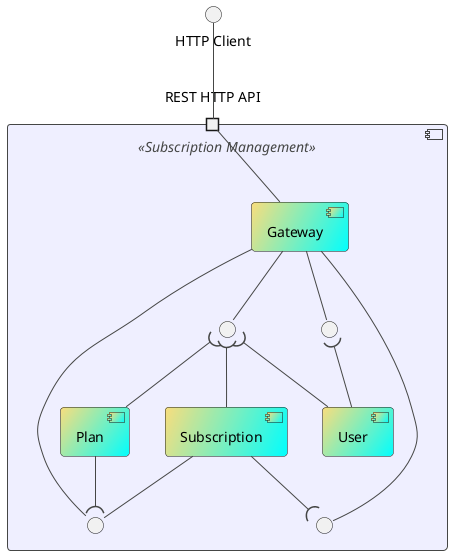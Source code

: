 @startuml
'https://plantuml.com/component-diagram
!theme toy

skinparam backgroundColor Transparent
skinparam componentBackgroundColor MOTIVATION
component " " <<Subscription Management>> {
    portin "REST HTTP API"  as apiP

    component "Gateway" as gw #F8DE7E/00FFFF
    component "Plan" as plans #F8DE7E/00FFFF
    component "Subscription" as subscriptions #F8DE7E/00FFFF
    component "User" as users #F8DE7E/00FFFF



    interface " " as inter1
    interface " " as inter2
    interface " " as inter3

    interface " " as gwInter
}

interface "HTTP Client" as HTTPa

apiP -down- gw

apiP -up- HTTPa

plans  -down-( inter1

gw -down[hidden]- plans
users -left[hidden]- plans
users -right[hidden]- subscriptions

subscriptions --( inter2

subscriptions -- inter1



users -up-( inter3

gw -down- gwInter

plans -up-( gwInter
subscriptions -up-( gwInter
users -up-( gwInter

gw -inter1
gw -inter2
gw -inter3


@enduml
